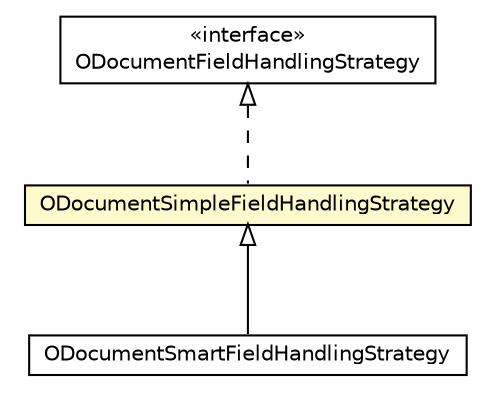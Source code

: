 #!/usr/local/bin/dot
#
# Class diagram 
# Generated by UMLGraph version R5_6-24-gf6e263 (http://www.umlgraph.org/)
#

digraph G {
	edge [fontname="Helvetica",fontsize=10,labelfontname="Helvetica",labelfontsize=10];
	node [fontname="Helvetica",fontsize=10,shape=plaintext];
	nodesep=0.25;
	ranksep=0.5;
	// com.orientechnologies.orient.object.enhancement.field.ODocumentSimpleFieldHandlingStrategy
	c3134837 [label=<<table title="com.orientechnologies.orient.object.enhancement.field.ODocumentSimpleFieldHandlingStrategy" border="0" cellborder="1" cellspacing="0" cellpadding="2" port="p" bgcolor="lemonChiffon" href="./ODocumentSimpleFieldHandlingStrategy.html">
		<tr><td><table border="0" cellspacing="0" cellpadding="1">
<tr><td align="center" balign="center"> ODocumentSimpleFieldHandlingStrategy </td></tr>
		</table></td></tr>
		</table>>, URL="./ODocumentSimpleFieldHandlingStrategy.html", fontname="Helvetica", fontcolor="black", fontsize=10.0];
	// com.orientechnologies.orient.object.enhancement.field.ODocumentFieldHandlingStrategy
	c3134838 [label=<<table title="com.orientechnologies.orient.object.enhancement.field.ODocumentFieldHandlingStrategy" border="0" cellborder="1" cellspacing="0" cellpadding="2" port="p" href="./ODocumentFieldHandlingStrategy.html">
		<tr><td><table border="0" cellspacing="0" cellpadding="1">
<tr><td align="center" balign="center"> &#171;interface&#187; </td></tr>
<tr><td align="center" balign="center"> ODocumentFieldHandlingStrategy </td></tr>
		</table></td></tr>
		</table>>, URL="./ODocumentFieldHandlingStrategy.html", fontname="Helvetica", fontcolor="black", fontsize=10.0];
	// com.orientechnologies.orient.object.enhancement.field.ODocumentSmartFieldHandlingStrategy
	c3134841 [label=<<table title="com.orientechnologies.orient.object.enhancement.field.ODocumentSmartFieldHandlingStrategy" border="0" cellborder="1" cellspacing="0" cellpadding="2" port="p" href="./ODocumentSmartFieldHandlingStrategy.html">
		<tr><td><table border="0" cellspacing="0" cellpadding="1">
<tr><td align="center" balign="center"> ODocumentSmartFieldHandlingStrategy </td></tr>
		</table></td></tr>
		</table>>, URL="./ODocumentSmartFieldHandlingStrategy.html", fontname="Helvetica", fontcolor="black", fontsize=10.0];
	//com.orientechnologies.orient.object.enhancement.field.ODocumentSimpleFieldHandlingStrategy implements com.orientechnologies.orient.object.enhancement.field.ODocumentFieldHandlingStrategy
	c3134838:p -> c3134837:p [dir=back,arrowtail=empty,style=dashed];
	//com.orientechnologies.orient.object.enhancement.field.ODocumentSmartFieldHandlingStrategy extends com.orientechnologies.orient.object.enhancement.field.ODocumentSimpleFieldHandlingStrategy
	c3134837:p -> c3134841:p [dir=back,arrowtail=empty];
}

